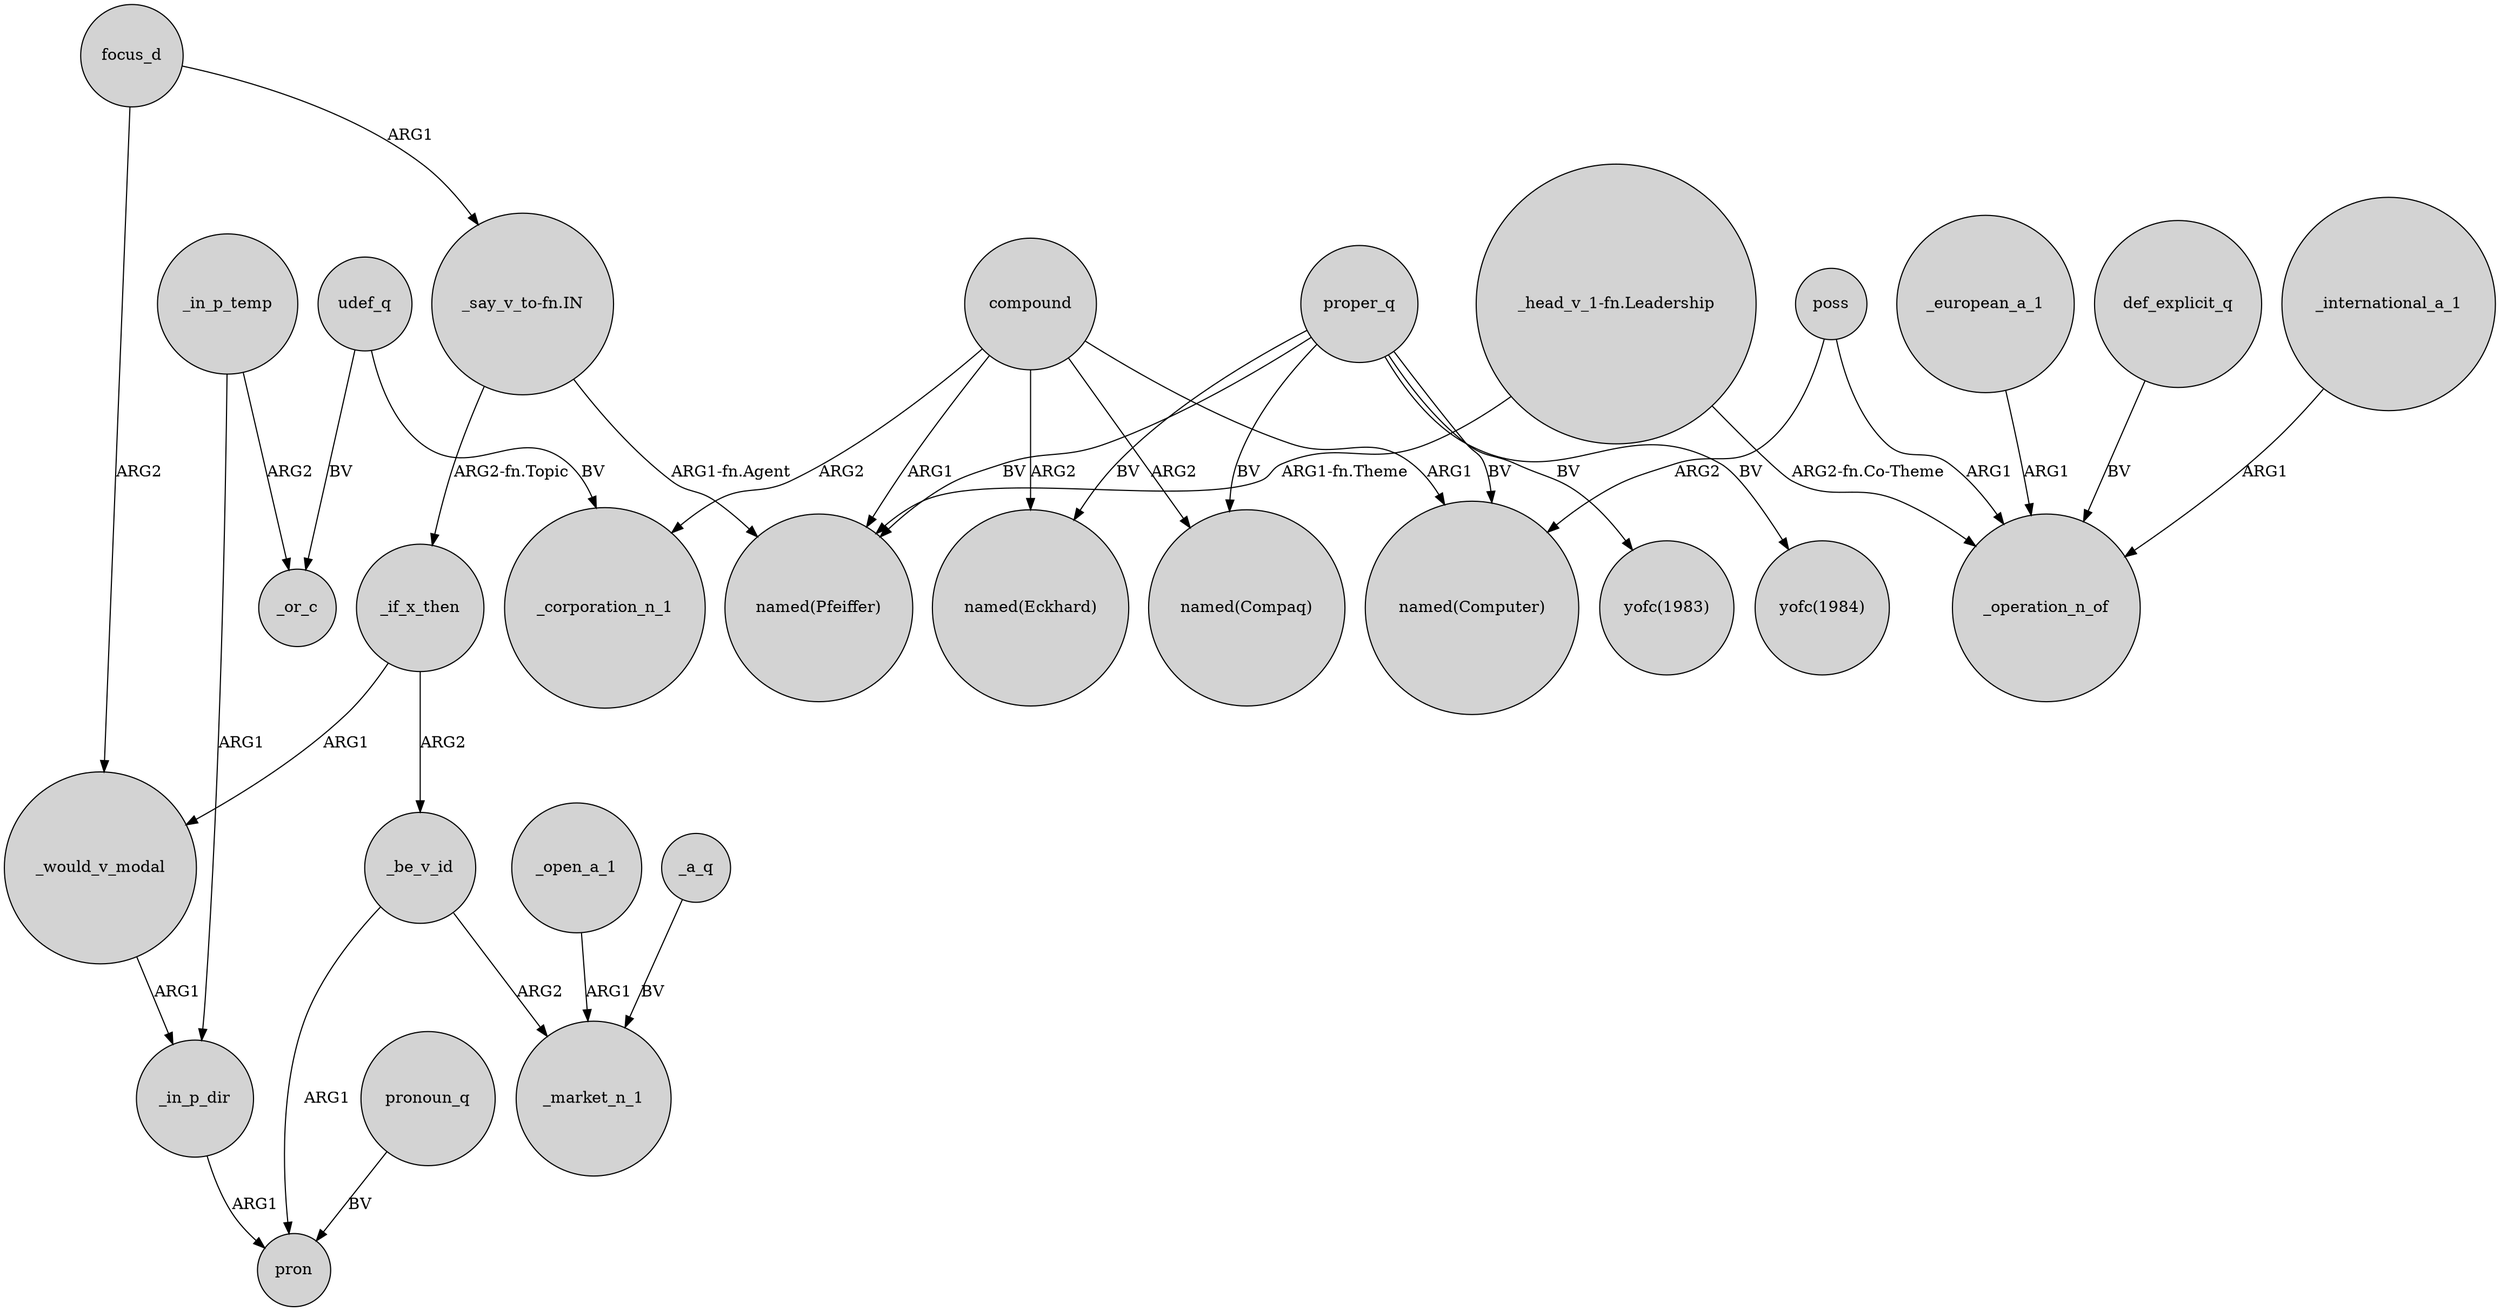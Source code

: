 digraph {
	node [shape=circle style=filled]
	focus_d -> _would_v_modal [label=ARG2]
	proper_q -> "named(Pfeiffer)" [label=BV]
	"_head_v_1-fn.Leadership" -> "named(Pfeiffer)" [label="ARG1-fn.Theme"]
	_would_v_modal -> _in_p_dir [label=ARG1]
	"_say_v_to-fn.IN" -> _if_x_then [label="ARG2-fn.Topic"]
	_in_p_temp -> _in_p_dir [label=ARG1]
	_in_p_temp -> _or_c [label=ARG2]
	proper_q -> "named(Eckhard)" [label=BV]
	poss -> _operation_n_of [label=ARG1]
	proper_q -> "named(Compaq)" [label=BV]
	compound -> _corporation_n_1 [label=ARG2]
	"_say_v_to-fn.IN" -> "named(Pfeiffer)" [label="ARG1-fn.Agent"]
	_in_p_dir -> pron [label=ARG1]
	poss -> "named(Computer)" [label=ARG2]
	_european_a_1 -> _operation_n_of [label=ARG1]
	udef_q -> _or_c [label=BV]
	proper_q -> "yofc(1983)" [label=BV]
	proper_q -> "yofc(1984)" [label=BV]
	_be_v_id -> pron [label=ARG1]
	compound -> "named(Computer)" [label=ARG1]
	_if_x_then -> _be_v_id [label=ARG2]
	pronoun_q -> pron [label=BV]
	udef_q -> _corporation_n_1 [label=BV]
	def_explicit_q -> _operation_n_of [label=BV]
	_be_v_id -> _market_n_1 [label=ARG2]
	_open_a_1 -> _market_n_1 [label=ARG1]
	_a_q -> _market_n_1 [label=BV]
	proper_q -> "named(Computer)" [label=BV]
	_if_x_then -> _would_v_modal [label=ARG1]
	compound -> "named(Pfeiffer)" [label=ARG1]
	_international_a_1 -> _operation_n_of [label=ARG1]
	compound -> "named(Eckhard)" [label=ARG2]
	"_head_v_1-fn.Leadership" -> _operation_n_of [label="ARG2-fn.Co-Theme"]
	focus_d -> "_say_v_to-fn.IN" [label=ARG1]
	compound -> "named(Compaq)" [label=ARG2]
}

